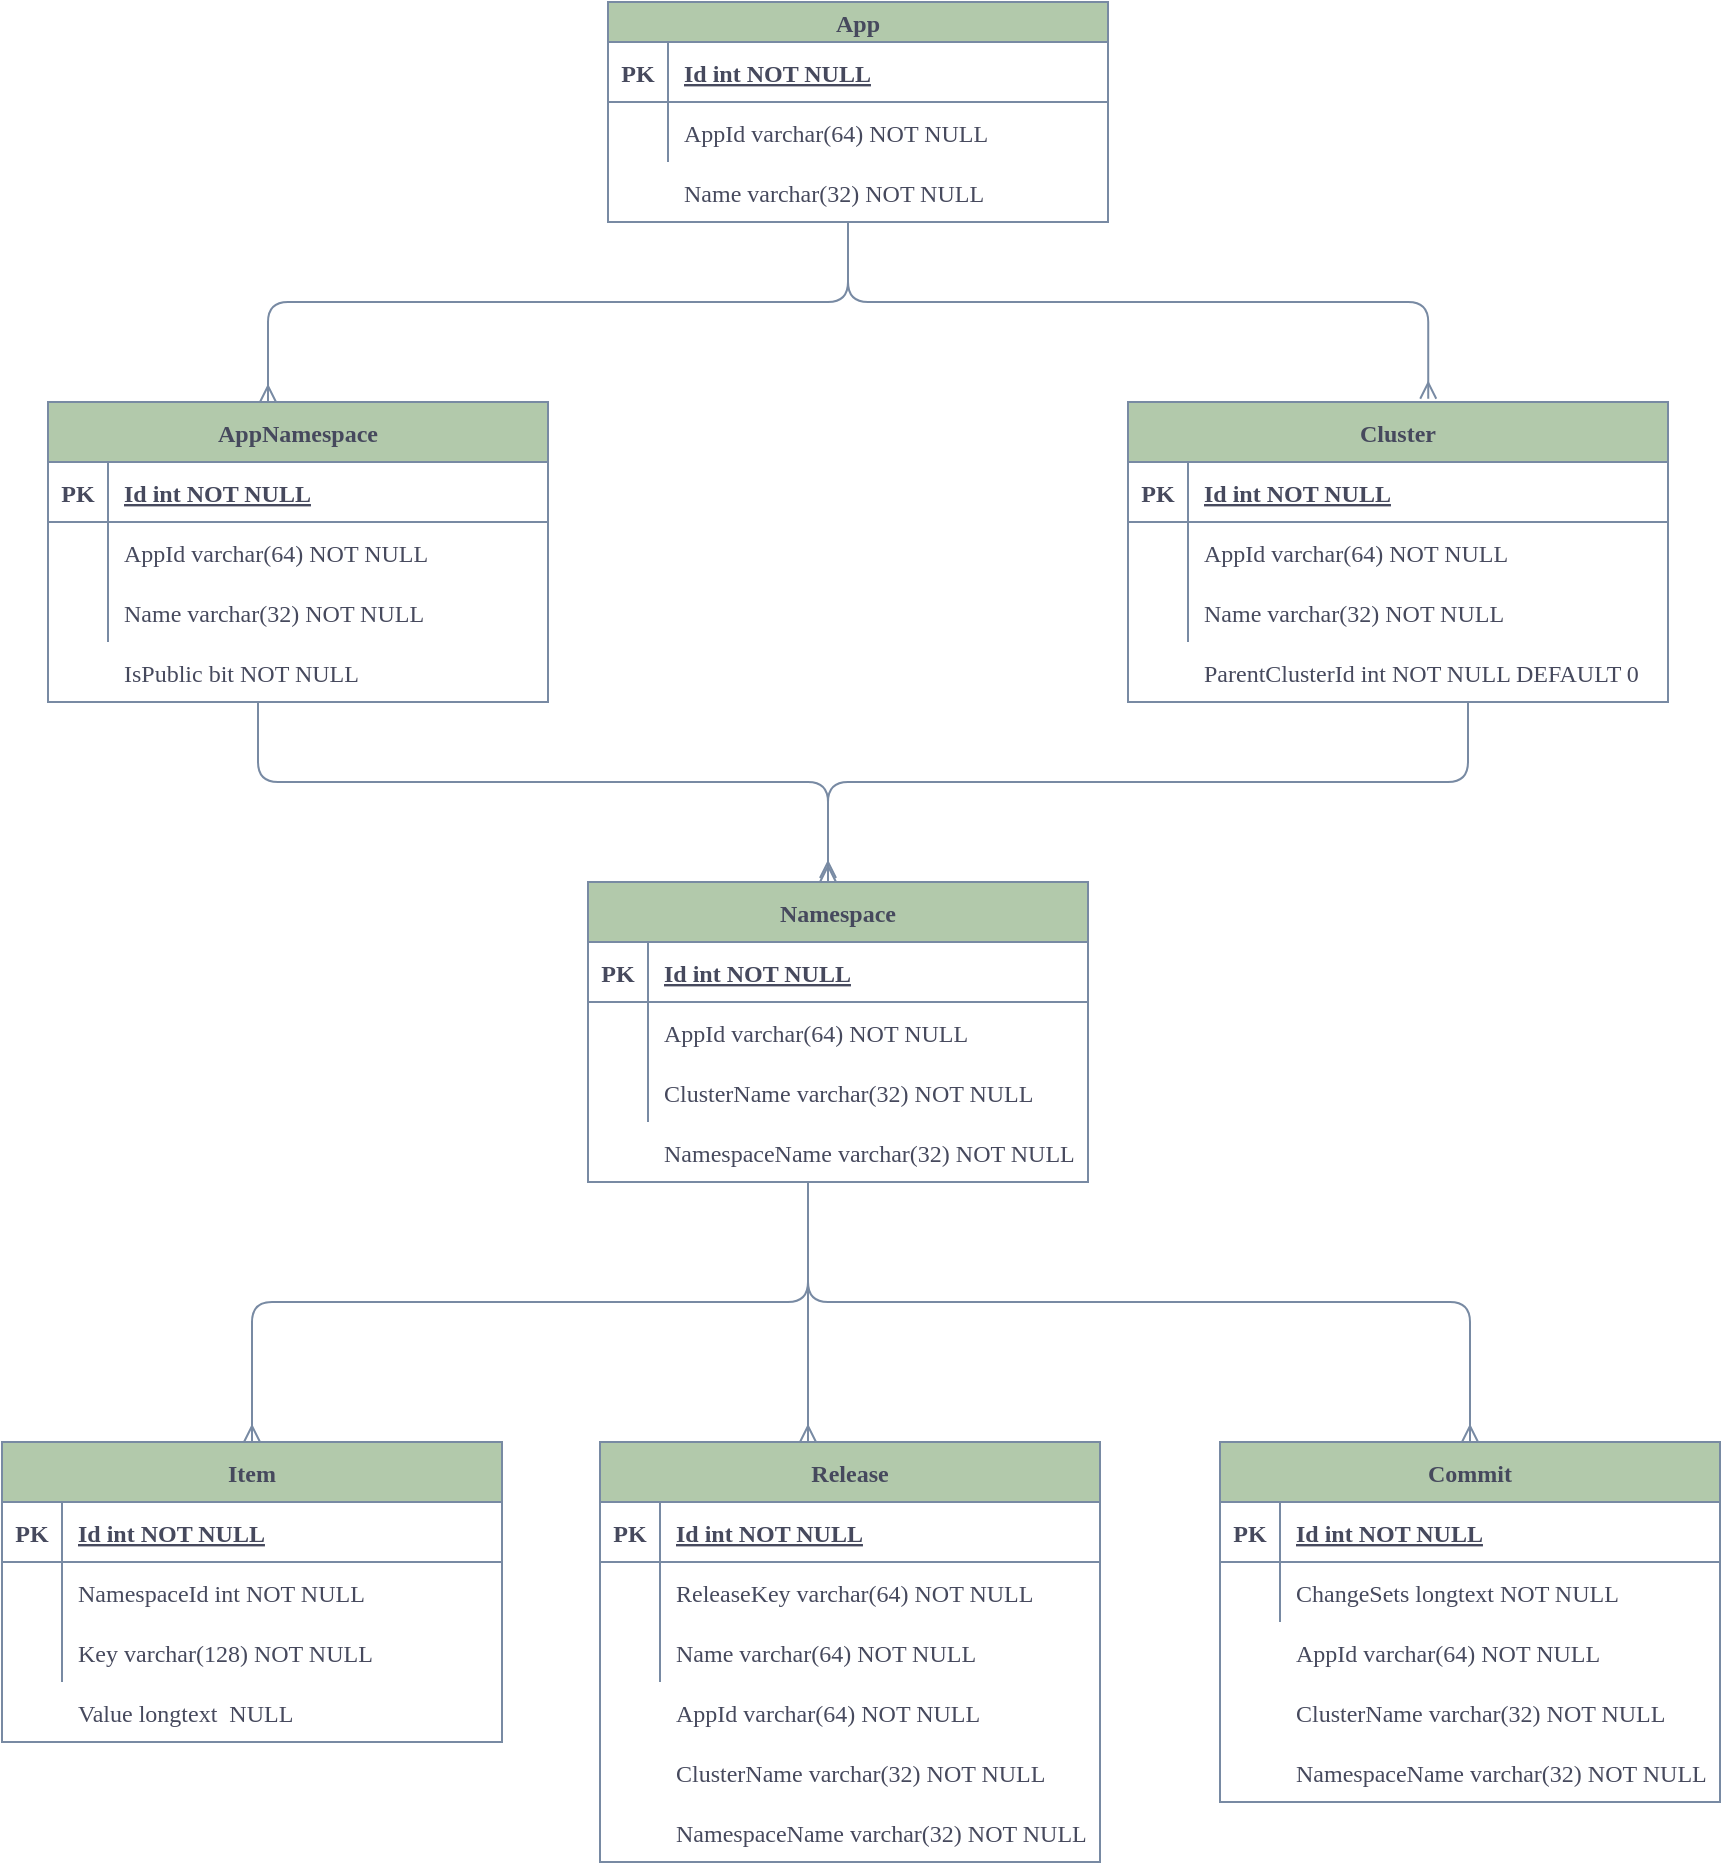 <mxfile version="14.7.0" type="github">
  <diagram id="R2lEEEUBdFMjLlhIrx00" name="Page-1">
    <mxGraphModel dx="1635" dy="936" grid="1" gridSize="10" guides="1" tooltips="1" connect="1" arrows="1" fold="1" page="1" pageScale="1" pageWidth="850" pageHeight="1100" math="0" shadow="0" extFonts="Permanent Marker^https://fonts.googleapis.com/css?family=Permanent+Marker">
      <root>
        <mxCell id="0" />
        <mxCell id="1" parent="0" />
        <mxCell id="C-vyLk0tnHw3VtMMgP7b-2" value="Cluster" style="shape=table;startSize=30;container=1;collapsible=1;childLayout=tableLayout;fixedRows=1;rowLines=0;fontStyle=1;align=center;resizeLast=1;fontFamily=Times New Roman;fillColor=#B2C9AB;strokeColor=#788AA3;fontColor=#46495D;" parent="1" vertex="1">
          <mxGeometry x="608" y="290" width="270" height="150" as="geometry" />
        </mxCell>
        <mxCell id="C-vyLk0tnHw3VtMMgP7b-3" value="" style="shape=partialRectangle;collapsible=0;dropTarget=0;pointerEvents=0;fillColor=none;points=[[0,0.5],[1,0.5]];portConstraint=eastwest;top=0;left=0;right=0;bottom=1;fontFamily=Times New Roman;strokeColor=#788AA3;fontColor=#46495D;" parent="C-vyLk0tnHw3VtMMgP7b-2" vertex="1">
          <mxGeometry y="30" width="270" height="30" as="geometry" />
        </mxCell>
        <mxCell id="C-vyLk0tnHw3VtMMgP7b-4" value="PK" style="shape=partialRectangle;overflow=hidden;connectable=0;fillColor=none;top=0;left=0;bottom=0;right=0;fontStyle=1;fontFamily=Times New Roman;strokeColor=#788AA3;fontColor=#46495D;" parent="C-vyLk0tnHw3VtMMgP7b-3" vertex="1">
          <mxGeometry width="30" height="30" as="geometry" />
        </mxCell>
        <mxCell id="C-vyLk0tnHw3VtMMgP7b-5" value="Id int NOT NULL" style="shape=partialRectangle;overflow=hidden;connectable=0;fillColor=none;top=0;left=0;bottom=0;right=0;align=left;spacingLeft=6;fontStyle=5;fontFamily=Times New Roman;strokeColor=#788AA3;fontColor=#46495D;" parent="C-vyLk0tnHw3VtMMgP7b-3" vertex="1">
          <mxGeometry x="30" width="240" height="30" as="geometry" />
        </mxCell>
        <mxCell id="C-vyLk0tnHw3VtMMgP7b-6" value="" style="shape=partialRectangle;collapsible=0;dropTarget=0;pointerEvents=0;fillColor=none;points=[[0,0.5],[1,0.5]];portConstraint=eastwest;top=0;left=0;right=0;bottom=0;fontFamily=Times New Roman;strokeColor=#788AA3;fontColor=#46495D;" parent="C-vyLk0tnHw3VtMMgP7b-2" vertex="1">
          <mxGeometry y="60" width="270" height="30" as="geometry" />
        </mxCell>
        <mxCell id="C-vyLk0tnHw3VtMMgP7b-7" value="" style="shape=partialRectangle;overflow=hidden;connectable=0;fillColor=none;top=0;left=0;bottom=0;right=0;fontFamily=Times New Roman;strokeColor=#788AA3;fontColor=#46495D;" parent="C-vyLk0tnHw3VtMMgP7b-6" vertex="1">
          <mxGeometry width="30" height="30" as="geometry" />
        </mxCell>
        <mxCell id="C-vyLk0tnHw3VtMMgP7b-8" value="AppId varchar(64) NOT NULL" style="shape=partialRectangle;overflow=hidden;connectable=0;fillColor=none;top=0;left=0;bottom=0;right=0;align=left;spacingLeft=6;fontFamily=Times New Roman;strokeColor=#788AA3;fontColor=#46495D;" parent="C-vyLk0tnHw3VtMMgP7b-6" vertex="1">
          <mxGeometry x="30" width="240" height="30" as="geometry" />
        </mxCell>
        <mxCell id="C-vyLk0tnHw3VtMMgP7b-9" value="" style="shape=partialRectangle;collapsible=0;dropTarget=0;pointerEvents=0;fillColor=none;points=[[0,0.5],[1,0.5]];portConstraint=eastwest;top=0;left=0;right=0;bottom=0;fontFamily=Times New Roman;strokeColor=#788AA3;fontColor=#46495D;" parent="C-vyLk0tnHw3VtMMgP7b-2" vertex="1">
          <mxGeometry y="90" width="270" height="30" as="geometry" />
        </mxCell>
        <mxCell id="C-vyLk0tnHw3VtMMgP7b-10" value="" style="shape=partialRectangle;overflow=hidden;connectable=0;fillColor=none;top=0;left=0;bottom=0;right=0;fontFamily=Times New Roman;strokeColor=#788AA3;fontColor=#46495D;" parent="C-vyLk0tnHw3VtMMgP7b-9" vertex="1">
          <mxGeometry width="30" height="30" as="geometry" />
        </mxCell>
        <mxCell id="C-vyLk0tnHw3VtMMgP7b-11" value="Name varchar(32) NOT NULL" style="shape=partialRectangle;overflow=hidden;connectable=0;fillColor=none;top=0;left=0;bottom=0;right=0;align=left;spacingLeft=6;fontFamily=Times New Roman;strokeColor=#788AA3;fontColor=#46495D;" parent="C-vyLk0tnHw3VtMMgP7b-9" vertex="1">
          <mxGeometry x="30" width="240" height="30" as="geometry" />
        </mxCell>
        <mxCell id="C-vyLk0tnHw3VtMMgP7b-13" value="Namespace" style="shape=table;startSize=30;container=1;collapsible=1;childLayout=tableLayout;fixedRows=1;rowLines=0;fontStyle=1;align=center;resizeLast=1;fontFamily=Times New Roman;fillColor=#B2C9AB;strokeColor=#788AA3;fontColor=#46495D;" parent="1" vertex="1">
          <mxGeometry x="338" y="530" width="250" height="150" as="geometry" />
        </mxCell>
        <mxCell id="C-vyLk0tnHw3VtMMgP7b-14" value="" style="shape=partialRectangle;collapsible=0;dropTarget=0;pointerEvents=0;fillColor=none;points=[[0,0.5],[1,0.5]];portConstraint=eastwest;top=0;left=0;right=0;bottom=1;fontFamily=Times New Roman;strokeColor=#788AA3;fontColor=#46495D;" parent="C-vyLk0tnHw3VtMMgP7b-13" vertex="1">
          <mxGeometry y="30" width="250" height="30" as="geometry" />
        </mxCell>
        <mxCell id="C-vyLk0tnHw3VtMMgP7b-15" value="PK" style="shape=partialRectangle;overflow=hidden;connectable=0;fillColor=none;top=0;left=0;bottom=0;right=0;fontStyle=1;fontFamily=Times New Roman;strokeColor=#788AA3;fontColor=#46495D;" parent="C-vyLk0tnHw3VtMMgP7b-14" vertex="1">
          <mxGeometry width="30" height="30" as="geometry" />
        </mxCell>
        <mxCell id="C-vyLk0tnHw3VtMMgP7b-16" value="Id int NOT NULL " style="shape=partialRectangle;overflow=hidden;connectable=0;fillColor=none;top=0;left=0;bottom=0;right=0;align=left;spacingLeft=6;fontStyle=5;fontFamily=Times New Roman;strokeColor=#788AA3;fontColor=#46495D;" parent="C-vyLk0tnHw3VtMMgP7b-14" vertex="1">
          <mxGeometry x="30" width="220" height="30" as="geometry" />
        </mxCell>
        <mxCell id="C-vyLk0tnHw3VtMMgP7b-17" value="" style="shape=partialRectangle;collapsible=0;dropTarget=0;pointerEvents=0;fillColor=none;points=[[0,0.5],[1,0.5]];portConstraint=eastwest;top=0;left=0;right=0;bottom=0;fontFamily=Times New Roman;strokeColor=#788AA3;fontColor=#46495D;" parent="C-vyLk0tnHw3VtMMgP7b-13" vertex="1">
          <mxGeometry y="60" width="250" height="30" as="geometry" />
        </mxCell>
        <mxCell id="C-vyLk0tnHw3VtMMgP7b-18" value="" style="shape=partialRectangle;overflow=hidden;connectable=0;fillColor=none;top=0;left=0;bottom=0;right=0;fontFamily=Times New Roman;strokeColor=#788AA3;fontColor=#46495D;" parent="C-vyLk0tnHw3VtMMgP7b-17" vertex="1">
          <mxGeometry width="30" height="30" as="geometry" />
        </mxCell>
        <mxCell id="C-vyLk0tnHw3VtMMgP7b-19" value="AppId varchar(64) NOT NULL" style="shape=partialRectangle;overflow=hidden;connectable=0;fillColor=none;top=0;left=0;bottom=0;right=0;align=left;spacingLeft=6;fontFamily=Times New Roman;strokeColor=#788AA3;fontColor=#46495D;" parent="C-vyLk0tnHw3VtMMgP7b-17" vertex="1">
          <mxGeometry x="30" width="220" height="30" as="geometry" />
        </mxCell>
        <mxCell id="C-vyLk0tnHw3VtMMgP7b-20" value="" style="shape=partialRectangle;collapsible=0;dropTarget=0;pointerEvents=0;fillColor=none;points=[[0,0.5],[1,0.5]];portConstraint=eastwest;top=0;left=0;right=0;bottom=0;fontFamily=Times New Roman;strokeColor=#788AA3;fontColor=#46495D;" parent="C-vyLk0tnHw3VtMMgP7b-13" vertex="1">
          <mxGeometry y="90" width="250" height="30" as="geometry" />
        </mxCell>
        <mxCell id="C-vyLk0tnHw3VtMMgP7b-21" value="" style="shape=partialRectangle;overflow=hidden;connectable=0;fillColor=none;top=0;left=0;bottom=0;right=0;fontFamily=Times New Roman;strokeColor=#788AA3;fontColor=#46495D;" parent="C-vyLk0tnHw3VtMMgP7b-20" vertex="1">
          <mxGeometry width="30" height="30" as="geometry" />
        </mxCell>
        <mxCell id="C-vyLk0tnHw3VtMMgP7b-22" value="ClusterName varchar(32) NOT NULL" style="shape=partialRectangle;overflow=hidden;connectable=0;fillColor=none;top=0;left=0;bottom=0;right=0;align=left;spacingLeft=6;fontFamily=Times New Roman;strokeColor=#788AA3;fontColor=#46495D;" parent="C-vyLk0tnHw3VtMMgP7b-20" vertex="1">
          <mxGeometry x="30" width="220" height="30" as="geometry" />
        </mxCell>
        <mxCell id="C-vyLk0tnHw3VtMMgP7b-23" value="App" style="shape=table;startSize=20;container=1;collapsible=1;childLayout=tableLayout;fixedRows=1;rowLines=0;fontStyle=1;align=center;resizeLast=1;fontFamily=Times New Roman;fillColor=#B2C9AB;strokeColor=#788AA3;fontColor=#46495D;" parent="1" vertex="1">
          <mxGeometry x="348" y="90" width="250" height="110" as="geometry" />
        </mxCell>
        <mxCell id="C-vyLk0tnHw3VtMMgP7b-24" value="" style="shape=partialRectangle;collapsible=0;dropTarget=0;pointerEvents=0;fillColor=none;points=[[0,0.5],[1,0.5]];portConstraint=eastwest;top=0;left=0;right=0;bottom=1;fontFamily=Times New Roman;strokeColor=#788AA3;fontColor=#46495D;" parent="C-vyLk0tnHw3VtMMgP7b-23" vertex="1">
          <mxGeometry y="20" width="250" height="30" as="geometry" />
        </mxCell>
        <mxCell id="C-vyLk0tnHw3VtMMgP7b-25" value="PK" style="shape=partialRectangle;overflow=hidden;connectable=0;fillColor=none;top=0;left=0;bottom=0;right=0;fontStyle=1;fontFamily=Times New Roman;strokeColor=#788AA3;fontColor=#46495D;" parent="C-vyLk0tnHw3VtMMgP7b-24" vertex="1">
          <mxGeometry width="30" height="30" as="geometry" />
        </mxCell>
        <mxCell id="C-vyLk0tnHw3VtMMgP7b-26" value="Id int NOT NULL" style="shape=partialRectangle;overflow=hidden;connectable=0;fillColor=none;top=0;left=0;bottom=0;right=0;align=left;spacingLeft=6;fontStyle=5;fontFamily=Times New Roman;strokeColor=#788AA3;fontColor=#46495D;" parent="C-vyLk0tnHw3VtMMgP7b-24" vertex="1">
          <mxGeometry x="30" width="220" height="30" as="geometry" />
        </mxCell>
        <mxCell id="C-vyLk0tnHw3VtMMgP7b-27" value="" style="shape=partialRectangle;collapsible=0;dropTarget=0;pointerEvents=0;fillColor=none;points=[[0,0.5],[1,0.5]];portConstraint=eastwest;top=0;left=0;right=0;bottom=0;fontFamily=Times New Roman;strokeColor=#788AA3;fontColor=#46495D;" parent="C-vyLk0tnHw3VtMMgP7b-23" vertex="1">
          <mxGeometry y="50" width="250" height="30" as="geometry" />
        </mxCell>
        <mxCell id="C-vyLk0tnHw3VtMMgP7b-28" value="" style="shape=partialRectangle;overflow=hidden;connectable=0;fillColor=none;top=0;left=0;bottom=0;right=0;fontFamily=Times New Roman;strokeColor=#788AA3;fontColor=#46495D;" parent="C-vyLk0tnHw3VtMMgP7b-27" vertex="1">
          <mxGeometry width="30" height="30" as="geometry" />
        </mxCell>
        <mxCell id="C-vyLk0tnHw3VtMMgP7b-29" value="AppId varchar(64) NOT NULL" style="shape=partialRectangle;overflow=hidden;connectable=0;fillColor=none;top=0;left=0;bottom=0;right=0;align=left;spacingLeft=6;fontFamily=Times New Roman;strokeColor=#788AA3;fontColor=#46495D;" parent="C-vyLk0tnHw3VtMMgP7b-27" vertex="1">
          <mxGeometry x="30" width="220" height="30" as="geometry" />
        </mxCell>
        <mxCell id="z7PGiLr09u5QZkVADLrg-1" value="NamespaceName varchar(32) NOT NULL" style="shape=partialRectangle;overflow=hidden;connectable=0;fillColor=none;top=0;left=0;bottom=0;right=0;align=left;spacingLeft=6;fontFamily=Times New Roman;strokeColor=#788AA3;fontColor=#46495D;" vertex="1" parent="1">
          <mxGeometry x="368" y="650" width="220" height="30" as="geometry" />
        </mxCell>
        <mxCell id="z7PGiLr09u5QZkVADLrg-3" value="Item" style="shape=table;startSize=30;container=1;collapsible=1;childLayout=tableLayout;fixedRows=1;rowLines=0;fontStyle=1;align=center;resizeLast=1;fontFamily=Times New Roman;fillColor=#B2C9AB;strokeColor=#788AA3;fontColor=#46495D;" vertex="1" parent="1">
          <mxGeometry x="45" y="810" width="250" height="150.0" as="geometry" />
        </mxCell>
        <mxCell id="z7PGiLr09u5QZkVADLrg-4" value="" style="shape=partialRectangle;collapsible=0;dropTarget=0;pointerEvents=0;fillColor=none;points=[[0,0.5],[1,0.5]];portConstraint=eastwest;top=0;left=0;right=0;bottom=1;fontFamily=Times New Roman;strokeColor=#788AA3;fontColor=#46495D;" vertex="1" parent="z7PGiLr09u5QZkVADLrg-3">
          <mxGeometry y="30" width="250" height="30" as="geometry" />
        </mxCell>
        <mxCell id="z7PGiLr09u5QZkVADLrg-5" value="PK" style="shape=partialRectangle;overflow=hidden;connectable=0;fillColor=none;top=0;left=0;bottom=0;right=0;fontStyle=1;fontFamily=Times New Roman;strokeColor=#788AA3;fontColor=#46495D;" vertex="1" parent="z7PGiLr09u5QZkVADLrg-4">
          <mxGeometry width="30" height="30" as="geometry" />
        </mxCell>
        <mxCell id="z7PGiLr09u5QZkVADLrg-6" value="Id int NOT NULL " style="shape=partialRectangle;overflow=hidden;connectable=0;fillColor=none;top=0;left=0;bottom=0;right=0;align=left;spacingLeft=6;fontStyle=5;fontFamily=Times New Roman;strokeColor=#788AA3;fontColor=#46495D;" vertex="1" parent="z7PGiLr09u5QZkVADLrg-4">
          <mxGeometry x="30" width="220" height="30" as="geometry" />
        </mxCell>
        <mxCell id="z7PGiLr09u5QZkVADLrg-7" value="" style="shape=partialRectangle;collapsible=0;dropTarget=0;pointerEvents=0;fillColor=none;points=[[0,0.5],[1,0.5]];portConstraint=eastwest;top=0;left=0;right=0;bottom=0;fontFamily=Times New Roman;strokeColor=#788AA3;fontColor=#46495D;" vertex="1" parent="z7PGiLr09u5QZkVADLrg-3">
          <mxGeometry y="60" width="250" height="30" as="geometry" />
        </mxCell>
        <mxCell id="z7PGiLr09u5QZkVADLrg-8" value="" style="shape=partialRectangle;overflow=hidden;connectable=0;fillColor=none;top=0;left=0;bottom=0;right=0;fontFamily=Times New Roman;strokeColor=#788AA3;fontColor=#46495D;" vertex="1" parent="z7PGiLr09u5QZkVADLrg-7">
          <mxGeometry width="30" height="30" as="geometry" />
        </mxCell>
        <mxCell id="z7PGiLr09u5QZkVADLrg-9" value="NamespaceId int NOT NULL" style="shape=partialRectangle;overflow=hidden;connectable=0;fillColor=none;top=0;left=0;bottom=0;right=0;align=left;spacingLeft=6;fontFamily=Times New Roman;strokeColor=#788AA3;fontColor=#46495D;" vertex="1" parent="z7PGiLr09u5QZkVADLrg-7">
          <mxGeometry x="30" width="220" height="30" as="geometry" />
        </mxCell>
        <mxCell id="z7PGiLr09u5QZkVADLrg-10" value="" style="shape=partialRectangle;collapsible=0;dropTarget=0;pointerEvents=0;fillColor=none;points=[[0,0.5],[1,0.5]];portConstraint=eastwest;top=0;left=0;right=0;bottom=0;fontFamily=Times New Roman;strokeColor=#788AA3;fontColor=#46495D;" vertex="1" parent="z7PGiLr09u5QZkVADLrg-3">
          <mxGeometry y="90" width="250" height="30" as="geometry" />
        </mxCell>
        <mxCell id="z7PGiLr09u5QZkVADLrg-11" value="" style="shape=partialRectangle;overflow=hidden;connectable=0;fillColor=none;top=0;left=0;bottom=0;right=0;fontFamily=Times New Roman;strokeColor=#788AA3;fontColor=#46495D;" vertex="1" parent="z7PGiLr09u5QZkVADLrg-10">
          <mxGeometry width="30" height="30" as="geometry" />
        </mxCell>
        <mxCell id="z7PGiLr09u5QZkVADLrg-12" value="Key varchar(128) NOT NULL" style="shape=partialRectangle;overflow=hidden;connectable=0;fillColor=none;top=0;left=0;bottom=0;right=0;align=left;spacingLeft=6;fontFamily=Times New Roman;strokeColor=#788AA3;fontColor=#46495D;" vertex="1" parent="z7PGiLr09u5QZkVADLrg-10">
          <mxGeometry x="30" width="220" height="30" as="geometry" />
        </mxCell>
        <mxCell id="z7PGiLr09u5QZkVADLrg-17" value="" style="shape=partialRectangle;collapsible=0;dropTarget=0;pointerEvents=0;fillColor=none;points=[[0,0.5],[1,0.5]];portConstraint=eastwest;top=0;left=0;right=0;bottom=0;fontFamily=Times New Roman;strokeColor=#788AA3;fontColor=#46495D;" vertex="1" parent="1">
          <mxGeometry x="45" y="930" width="250" height="30" as="geometry" />
        </mxCell>
        <mxCell id="z7PGiLr09u5QZkVADLrg-18" value="" style="shape=partialRectangle;overflow=hidden;connectable=0;fillColor=none;top=0;left=0;bottom=0;right=0;fontFamily=Times New Roman;strokeColor=#788AA3;fontColor=#46495D;" vertex="1" parent="z7PGiLr09u5QZkVADLrg-17">
          <mxGeometry width="30" height="30" as="geometry" />
        </mxCell>
        <mxCell id="z7PGiLr09u5QZkVADLrg-19" value="Value longtext  NULL" style="shape=partialRectangle;overflow=hidden;connectable=0;fillColor=none;top=0;left=0;bottom=0;right=0;align=left;spacingLeft=6;fontFamily=Times New Roman;strokeColor=#788AA3;fontColor=#46495D;" vertex="1" parent="z7PGiLr09u5QZkVADLrg-17">
          <mxGeometry x="30" width="220" height="30" as="geometry" />
        </mxCell>
        <mxCell id="z7PGiLr09u5QZkVADLrg-20" value="AppNamespace" style="shape=table;startSize=30;container=1;collapsible=1;childLayout=tableLayout;fixedRows=1;rowLines=0;fontStyle=1;align=center;resizeLast=1;fontFamily=Times New Roman;fillColor=#B2C9AB;strokeColor=#788AA3;fontColor=#46495D;" vertex="1" parent="1">
          <mxGeometry x="68" y="290" width="250" height="150" as="geometry" />
        </mxCell>
        <mxCell id="z7PGiLr09u5QZkVADLrg-21" value="" style="shape=partialRectangle;collapsible=0;dropTarget=0;pointerEvents=0;fillColor=none;points=[[0,0.5],[1,0.5]];portConstraint=eastwest;top=0;left=0;right=0;bottom=1;fontFamily=Times New Roman;strokeColor=#788AA3;fontColor=#46495D;" vertex="1" parent="z7PGiLr09u5QZkVADLrg-20">
          <mxGeometry y="30" width="250" height="30" as="geometry" />
        </mxCell>
        <mxCell id="z7PGiLr09u5QZkVADLrg-22" value="PK" style="shape=partialRectangle;overflow=hidden;connectable=0;fillColor=none;top=0;left=0;bottom=0;right=0;fontStyle=1;fontFamily=Times New Roman;strokeColor=#788AA3;fontColor=#46495D;" vertex="1" parent="z7PGiLr09u5QZkVADLrg-21">
          <mxGeometry width="30" height="30" as="geometry" />
        </mxCell>
        <mxCell id="z7PGiLr09u5QZkVADLrg-23" value="Id int NOT NULL " style="shape=partialRectangle;overflow=hidden;connectable=0;fillColor=none;top=0;left=0;bottom=0;right=0;align=left;spacingLeft=6;fontStyle=5;fontFamily=Times New Roman;strokeColor=#788AA3;fontColor=#46495D;" vertex="1" parent="z7PGiLr09u5QZkVADLrg-21">
          <mxGeometry x="30" width="220" height="30" as="geometry" />
        </mxCell>
        <mxCell id="z7PGiLr09u5QZkVADLrg-24" value="" style="shape=partialRectangle;collapsible=0;dropTarget=0;pointerEvents=0;fillColor=none;points=[[0,0.5],[1,0.5]];portConstraint=eastwest;top=0;left=0;right=0;bottom=0;fontFamily=Times New Roman;strokeColor=#788AA3;fontColor=#46495D;" vertex="1" parent="z7PGiLr09u5QZkVADLrg-20">
          <mxGeometry y="60" width="250" height="30" as="geometry" />
        </mxCell>
        <mxCell id="z7PGiLr09u5QZkVADLrg-25" value="" style="shape=partialRectangle;overflow=hidden;connectable=0;fillColor=none;top=0;left=0;bottom=0;right=0;fontFamily=Times New Roman;strokeColor=#788AA3;fontColor=#46495D;" vertex="1" parent="z7PGiLr09u5QZkVADLrg-24">
          <mxGeometry width="30" height="30" as="geometry" />
        </mxCell>
        <mxCell id="z7PGiLr09u5QZkVADLrg-26" value="AppId varchar(64) NOT NULL" style="shape=partialRectangle;overflow=hidden;connectable=0;fillColor=none;top=0;left=0;bottom=0;right=0;align=left;spacingLeft=6;fontFamily=Times New Roman;strokeColor=#788AA3;fontColor=#46495D;" vertex="1" parent="z7PGiLr09u5QZkVADLrg-24">
          <mxGeometry x="30" width="220" height="30" as="geometry" />
        </mxCell>
        <mxCell id="z7PGiLr09u5QZkVADLrg-27" value="" style="shape=partialRectangle;collapsible=0;dropTarget=0;pointerEvents=0;fillColor=none;points=[[0,0.5],[1,0.5]];portConstraint=eastwest;top=0;left=0;right=0;bottom=0;fontFamily=Times New Roman;strokeColor=#788AA3;fontColor=#46495D;" vertex="1" parent="z7PGiLr09u5QZkVADLrg-20">
          <mxGeometry y="90" width="250" height="30" as="geometry" />
        </mxCell>
        <mxCell id="z7PGiLr09u5QZkVADLrg-28" value="" style="shape=partialRectangle;overflow=hidden;connectable=0;fillColor=none;top=0;left=0;bottom=0;right=0;fontFamily=Times New Roman;strokeColor=#788AA3;fontColor=#46495D;" vertex="1" parent="z7PGiLr09u5QZkVADLrg-27">
          <mxGeometry width="30" height="30" as="geometry" />
        </mxCell>
        <mxCell id="z7PGiLr09u5QZkVADLrg-29" value="Name varchar(32) NOT NULL" style="shape=partialRectangle;overflow=hidden;connectable=0;fillColor=none;top=0;left=0;bottom=0;right=0;align=left;spacingLeft=6;fontFamily=Times New Roman;strokeColor=#788AA3;fontColor=#46495D;" vertex="1" parent="z7PGiLr09u5QZkVADLrg-27">
          <mxGeometry x="30" width="220" height="30" as="geometry" />
        </mxCell>
        <mxCell id="z7PGiLr09u5QZkVADLrg-30" value="IsPublic bit NOT NULL" style="shape=partialRectangle;overflow=hidden;connectable=0;fillColor=none;top=0;left=0;bottom=0;right=0;align=left;spacingLeft=6;fontFamily=Times New Roman;strokeColor=#788AA3;fontColor=#46495D;" vertex="1" parent="1">
          <mxGeometry x="98" y="410" width="220" height="30" as="geometry" />
        </mxCell>
        <mxCell id="z7PGiLr09u5QZkVADLrg-35" value="" style="edgeStyle=elbowEdgeStyle;elbow=vertical;endArrow=none;html=1;fontFamily=Times New Roman;startArrow=ERmany;startFill=0;endFill=0;strokeColor=#788AA3;fontColor=#46495D;" edge="1" parent="1">
          <mxGeometry width="50" height="50" relative="1" as="geometry">
            <mxPoint x="458" y="530" as="sourcePoint" />
            <mxPoint x="778" y="440" as="targetPoint" />
            <Array as="points">
              <mxPoint x="618" y="480" />
            </Array>
          </mxGeometry>
        </mxCell>
        <mxCell id="z7PGiLr09u5QZkVADLrg-38" value="" style="edgeStyle=elbowEdgeStyle;elbow=vertical;endArrow=none;html=1;fontFamily=Times New Roman;startArrow=ERmany;startFill=0;endFill=0;exitX=0.5;exitY=0;exitDx=0;exitDy=0;strokeColor=#788AA3;fontColor=#46495D;" edge="1" parent="1" source="z7PGiLr09u5QZkVADLrg-3">
          <mxGeometry width="50" height="50" relative="1" as="geometry">
            <mxPoint x="128" y="780" as="sourcePoint" />
            <mxPoint x="448" y="680" as="targetPoint" />
            <Array as="points">
              <mxPoint x="318" y="740" />
            </Array>
          </mxGeometry>
        </mxCell>
        <mxCell id="z7PGiLr09u5QZkVADLrg-40" value="" style="edgeStyle=elbowEdgeStyle;elbow=vertical;endArrow=none;html=1;fontFamily=Times New Roman;endFill=0;startArrow=ERmany;startFill=0;strokeColor=#788AA3;fontColor=#46495D;" edge="1" parent="1">
          <mxGeometry width="50" height="50" relative="1" as="geometry">
            <mxPoint x="178" y="290" as="sourcePoint" />
            <mxPoint x="468" y="200" as="targetPoint" />
            <Array as="points">
              <mxPoint x="178" y="240" />
            </Array>
          </mxGeometry>
        </mxCell>
        <mxCell id="z7PGiLr09u5QZkVADLrg-42" value="" style="edgeStyle=elbowEdgeStyle;elbow=vertical;endArrow=none;html=1;fontColor=#46495D;strokeColor=#788AA3;fillColor=#B2C9AB;exitX=0.556;exitY=-0.011;exitDx=0;exitDy=0;exitPerimeter=0;endFill=0;startArrow=ERmany;startFill=0;" edge="1" parent="1" source="C-vyLk0tnHw3VtMMgP7b-2">
          <mxGeometry width="50" height="50" relative="1" as="geometry">
            <mxPoint x="578" y="260" as="sourcePoint" />
            <mxPoint x="468" y="200" as="targetPoint" />
            <Array as="points">
              <mxPoint x="618" y="240" />
              <mxPoint x="618" y="240" />
            </Array>
          </mxGeometry>
        </mxCell>
        <mxCell id="z7PGiLr09u5QZkVADLrg-43" value="ParentClusterId int NOT NULL DEFAULT 0" style="shape=partialRectangle;overflow=hidden;connectable=0;fillColor=none;top=0;left=0;bottom=0;right=0;align=left;spacingLeft=6;fontFamily=Times New Roman;strokeColor=#788AA3;fontColor=#46495D;" vertex="1" parent="1">
          <mxGeometry x="638" y="410" width="230" height="30" as="geometry" />
        </mxCell>
        <mxCell id="z7PGiLr09u5QZkVADLrg-44" value="" style="edgeStyle=elbowEdgeStyle;elbow=vertical;endArrow=none;html=1;fontColor=#46495D;strokeColor=#788AA3;fillColor=#B2C9AB;endFill=0;startArrow=ERmany;startFill=0;" edge="1" parent="1">
          <mxGeometry width="50" height="50" relative="1" as="geometry">
            <mxPoint x="458" y="528" as="sourcePoint" />
            <mxPoint x="173" y="440.0" as="targetPoint" />
            <Array as="points">
              <mxPoint x="318" y="480" />
              <mxPoint x="323" y="480" />
            </Array>
          </mxGeometry>
        </mxCell>
        <mxCell id="z7PGiLr09u5QZkVADLrg-45" value="Name varchar(32) NOT NULL" style="shape=partialRectangle;overflow=hidden;connectable=0;fillColor=none;top=0;left=0;bottom=0;right=0;align=left;spacingLeft=6;fontFamily=Times New Roman;strokeColor=#788AA3;fontColor=#46495D;" vertex="1" parent="1">
          <mxGeometry x="378" y="170" width="220" height="30" as="geometry" />
        </mxCell>
        <mxCell id="z7PGiLr09u5QZkVADLrg-46" value="Release" style="shape=table;startSize=30;container=1;collapsible=1;childLayout=tableLayout;fixedRows=1;rowLines=0;fontStyle=1;align=center;resizeLast=1;fontFamily=Times New Roman;fillColor=#B2C9AB;strokeColor=#788AA3;fontColor=#46495D;" vertex="1" parent="1">
          <mxGeometry x="344" y="810" width="250" height="210" as="geometry" />
        </mxCell>
        <mxCell id="z7PGiLr09u5QZkVADLrg-47" value="" style="shape=partialRectangle;collapsible=0;dropTarget=0;pointerEvents=0;fillColor=none;points=[[0,0.5],[1,0.5]];portConstraint=eastwest;top=0;left=0;right=0;bottom=1;fontFamily=Times New Roman;strokeColor=#788AA3;fontColor=#46495D;" vertex="1" parent="z7PGiLr09u5QZkVADLrg-46">
          <mxGeometry y="30" width="250" height="30" as="geometry" />
        </mxCell>
        <mxCell id="z7PGiLr09u5QZkVADLrg-48" value="PK" style="shape=partialRectangle;overflow=hidden;connectable=0;fillColor=none;top=0;left=0;bottom=0;right=0;fontStyle=1;fontFamily=Times New Roman;strokeColor=#788AA3;fontColor=#46495D;" vertex="1" parent="z7PGiLr09u5QZkVADLrg-47">
          <mxGeometry width="30" height="30" as="geometry" />
        </mxCell>
        <mxCell id="z7PGiLr09u5QZkVADLrg-49" value="Id int NOT NULL " style="shape=partialRectangle;overflow=hidden;connectable=0;fillColor=none;top=0;left=0;bottom=0;right=0;align=left;spacingLeft=6;fontStyle=5;fontFamily=Times New Roman;strokeColor=#788AA3;fontColor=#46495D;" vertex="1" parent="z7PGiLr09u5QZkVADLrg-47">
          <mxGeometry x="30" width="220" height="30" as="geometry" />
        </mxCell>
        <mxCell id="z7PGiLr09u5QZkVADLrg-50" value="" style="shape=partialRectangle;collapsible=0;dropTarget=0;pointerEvents=0;fillColor=none;points=[[0,0.5],[1,0.5]];portConstraint=eastwest;top=0;left=0;right=0;bottom=0;fontFamily=Times New Roman;strokeColor=#788AA3;fontColor=#46495D;" vertex="1" parent="z7PGiLr09u5QZkVADLrg-46">
          <mxGeometry y="60" width="250" height="30" as="geometry" />
        </mxCell>
        <mxCell id="z7PGiLr09u5QZkVADLrg-51" value="" style="shape=partialRectangle;overflow=hidden;connectable=0;fillColor=none;top=0;left=0;bottom=0;right=0;fontFamily=Times New Roman;strokeColor=#788AA3;fontColor=#46495D;" vertex="1" parent="z7PGiLr09u5QZkVADLrg-50">
          <mxGeometry width="30" height="30" as="geometry" />
        </mxCell>
        <mxCell id="z7PGiLr09u5QZkVADLrg-52" value="ReleaseKey varchar(64) NOT NULL" style="shape=partialRectangle;overflow=hidden;connectable=0;fillColor=none;top=0;left=0;bottom=0;right=0;align=left;spacingLeft=6;fontFamily=Times New Roman;strokeColor=#788AA3;fontColor=#46495D;" vertex="1" parent="z7PGiLr09u5QZkVADLrg-50">
          <mxGeometry x="30" width="220" height="30" as="geometry" />
        </mxCell>
        <mxCell id="z7PGiLr09u5QZkVADLrg-53" value="" style="shape=partialRectangle;collapsible=0;dropTarget=0;pointerEvents=0;fillColor=none;points=[[0,0.5],[1,0.5]];portConstraint=eastwest;top=0;left=0;right=0;bottom=0;fontFamily=Times New Roman;strokeColor=#788AA3;fontColor=#46495D;" vertex="1" parent="z7PGiLr09u5QZkVADLrg-46">
          <mxGeometry y="90" width="250" height="30" as="geometry" />
        </mxCell>
        <mxCell id="z7PGiLr09u5QZkVADLrg-54" value="" style="shape=partialRectangle;overflow=hidden;connectable=0;fillColor=none;top=0;left=0;bottom=0;right=0;fontFamily=Times New Roman;strokeColor=#788AA3;fontColor=#46495D;" vertex="1" parent="z7PGiLr09u5QZkVADLrg-53">
          <mxGeometry width="30" height="30" as="geometry" />
        </mxCell>
        <mxCell id="z7PGiLr09u5QZkVADLrg-55" value="Name varchar(64) NOT NULL" style="shape=partialRectangle;overflow=hidden;connectable=0;fillColor=none;top=0;left=0;bottom=0;right=0;align=left;spacingLeft=6;fontFamily=Times New Roman;strokeColor=#788AA3;fontColor=#46495D;" vertex="1" parent="z7PGiLr09u5QZkVADLrg-53">
          <mxGeometry x="30" width="220" height="30" as="geometry" />
        </mxCell>
        <mxCell id="z7PGiLr09u5QZkVADLrg-56" value="Commit" style="shape=table;startSize=30;container=1;collapsible=1;childLayout=tableLayout;fixedRows=1;rowLines=0;fontStyle=1;align=center;resizeLast=1;fontFamily=Times New Roman;fillColor=#B2C9AB;strokeColor=#788AA3;fontColor=#46495D;" vertex="1" parent="1">
          <mxGeometry x="654" y="810" width="250" height="180" as="geometry" />
        </mxCell>
        <mxCell id="z7PGiLr09u5QZkVADLrg-57" value="" style="shape=partialRectangle;collapsible=0;dropTarget=0;pointerEvents=0;fillColor=none;points=[[0,0.5],[1,0.5]];portConstraint=eastwest;top=0;left=0;right=0;bottom=1;fontFamily=Times New Roman;strokeColor=#788AA3;fontColor=#46495D;" vertex="1" parent="z7PGiLr09u5QZkVADLrg-56">
          <mxGeometry y="30" width="250" height="30" as="geometry" />
        </mxCell>
        <mxCell id="z7PGiLr09u5QZkVADLrg-58" value="PK" style="shape=partialRectangle;overflow=hidden;connectable=0;fillColor=none;top=0;left=0;bottom=0;right=0;fontStyle=1;fontFamily=Times New Roman;strokeColor=#788AA3;fontColor=#46495D;" vertex="1" parent="z7PGiLr09u5QZkVADLrg-57">
          <mxGeometry width="30" height="30" as="geometry" />
        </mxCell>
        <mxCell id="z7PGiLr09u5QZkVADLrg-59" value="Id int NOT NULL " style="shape=partialRectangle;overflow=hidden;connectable=0;fillColor=none;top=0;left=0;bottom=0;right=0;align=left;spacingLeft=6;fontStyle=5;fontFamily=Times New Roman;strokeColor=#788AA3;fontColor=#46495D;" vertex="1" parent="z7PGiLr09u5QZkVADLrg-57">
          <mxGeometry x="30" width="220" height="30" as="geometry" />
        </mxCell>
        <mxCell id="z7PGiLr09u5QZkVADLrg-60" value="" style="shape=partialRectangle;collapsible=0;dropTarget=0;pointerEvents=0;fillColor=none;points=[[0,0.5],[1,0.5]];portConstraint=eastwest;top=0;left=0;right=0;bottom=0;fontFamily=Times New Roman;strokeColor=#788AA3;fontColor=#46495D;" vertex="1" parent="z7PGiLr09u5QZkVADLrg-56">
          <mxGeometry y="60" width="250" height="30" as="geometry" />
        </mxCell>
        <mxCell id="z7PGiLr09u5QZkVADLrg-61" value="" style="shape=partialRectangle;overflow=hidden;connectable=0;fillColor=none;top=0;left=0;bottom=0;right=0;fontFamily=Times New Roman;strokeColor=#788AA3;fontColor=#46495D;" vertex="1" parent="z7PGiLr09u5QZkVADLrg-60">
          <mxGeometry width="30" height="30" as="geometry" />
        </mxCell>
        <mxCell id="z7PGiLr09u5QZkVADLrg-62" value="ChangeSets longtext NOT NULL" style="shape=partialRectangle;overflow=hidden;connectable=0;fillColor=none;top=0;left=0;bottom=0;right=0;align=left;spacingLeft=6;fontFamily=Times New Roman;strokeColor=#788AA3;fontColor=#46495D;" vertex="1" parent="z7PGiLr09u5QZkVADLrg-60">
          <mxGeometry x="30" width="220" height="30" as="geometry" />
        </mxCell>
        <mxCell id="z7PGiLr09u5QZkVADLrg-66" value="AppId varchar(64) NOT NULL" style="shape=partialRectangle;overflow=hidden;connectable=0;fillColor=none;top=0;left=0;bottom=0;right=0;align=left;spacingLeft=6;fontFamily=Times New Roman;strokeColor=#788AA3;fontColor=#46495D;" vertex="1" parent="1">
          <mxGeometry x="374" y="930" width="220" height="30" as="geometry" />
        </mxCell>
        <mxCell id="z7PGiLr09u5QZkVADLrg-67" value="ClusterName varchar(32) NOT NULL" style="shape=partialRectangle;overflow=hidden;connectable=0;fillColor=none;top=0;left=0;bottom=0;right=0;align=left;spacingLeft=6;fontFamily=Times New Roman;strokeColor=#788AA3;fontColor=#46495D;" vertex="1" parent="1">
          <mxGeometry x="374" y="960" width="220" height="30" as="geometry" />
        </mxCell>
        <mxCell id="z7PGiLr09u5QZkVADLrg-68" value="NamespaceName varchar(32) NOT NULL" style="shape=partialRectangle;overflow=hidden;connectable=0;fillColor=none;top=0;left=0;bottom=0;right=0;align=left;spacingLeft=6;fontFamily=Times New Roman;strokeColor=#788AA3;fontColor=#46495D;" vertex="1" parent="1">
          <mxGeometry x="374" y="990" width="220" height="30" as="geometry" />
        </mxCell>
        <mxCell id="z7PGiLr09u5QZkVADLrg-69" value="AppId varchar(64) NOT NULL" style="shape=partialRectangle;overflow=hidden;connectable=0;fillColor=none;top=0;left=0;bottom=0;right=0;align=left;spacingLeft=6;fontFamily=Times New Roman;strokeColor=#788AA3;fontColor=#46495D;" vertex="1" parent="1">
          <mxGeometry x="684" y="900" width="220" height="30" as="geometry" />
        </mxCell>
        <mxCell id="z7PGiLr09u5QZkVADLrg-70" value="ClusterName varchar(32) NOT NULL" style="shape=partialRectangle;overflow=hidden;connectable=0;fillColor=none;top=0;left=0;bottom=0;right=0;align=left;spacingLeft=6;fontFamily=Times New Roman;strokeColor=#788AA3;fontColor=#46495D;" vertex="1" parent="1">
          <mxGeometry x="684" y="930" width="220" height="30" as="geometry" />
        </mxCell>
        <mxCell id="z7PGiLr09u5QZkVADLrg-71" value="NamespaceName varchar(32) NOT NULL" style="shape=partialRectangle;overflow=hidden;connectable=0;fillColor=none;top=0;left=0;bottom=0;right=0;align=left;spacingLeft=6;fontFamily=Times New Roman;strokeColor=#788AA3;fontColor=#46495D;" vertex="1" parent="1">
          <mxGeometry x="684" y="960" width="220" height="30" as="geometry" />
        </mxCell>
        <mxCell id="z7PGiLr09u5QZkVADLrg-72" value="" style="edgeStyle=elbowEdgeStyle;elbow=vertical;endArrow=none;html=1;fontColor=#46495D;strokeColor=#788AA3;fillColor=#B2C9AB;endFill=0;startArrow=ERmany;startFill=0;" edge="1" parent="1" source="z7PGiLr09u5QZkVADLrg-56">
          <mxGeometry width="50" height="50" relative="1" as="geometry">
            <mxPoint x="738.12" y="768.35" as="sourcePoint" />
            <mxPoint x="448" y="680" as="targetPoint" />
            <Array as="points">
              <mxPoint x="638" y="740" />
              <mxPoint x="598" y="720" />
            </Array>
          </mxGeometry>
        </mxCell>
        <mxCell id="z7PGiLr09u5QZkVADLrg-78" value="" style="edgeStyle=elbowEdgeStyle;elbow=vertical;endArrow=none;html=1;fontColor=#46495D;strokeColor=#788AA3;fillColor=#B2C9AB;endFill=0;startArrow=ERmany;startFill=0;" edge="1" parent="1">
          <mxGeometry width="50" height="50" relative="1" as="geometry">
            <mxPoint x="448" y="810" as="sourcePoint" />
            <mxPoint x="448" y="680" as="targetPoint" />
            <Array as="points">
              <mxPoint x="448" y="800" />
              <mxPoint x="455" y="790" />
              <mxPoint x="448" y="770" />
            </Array>
          </mxGeometry>
        </mxCell>
      </root>
    </mxGraphModel>
  </diagram>
</mxfile>
